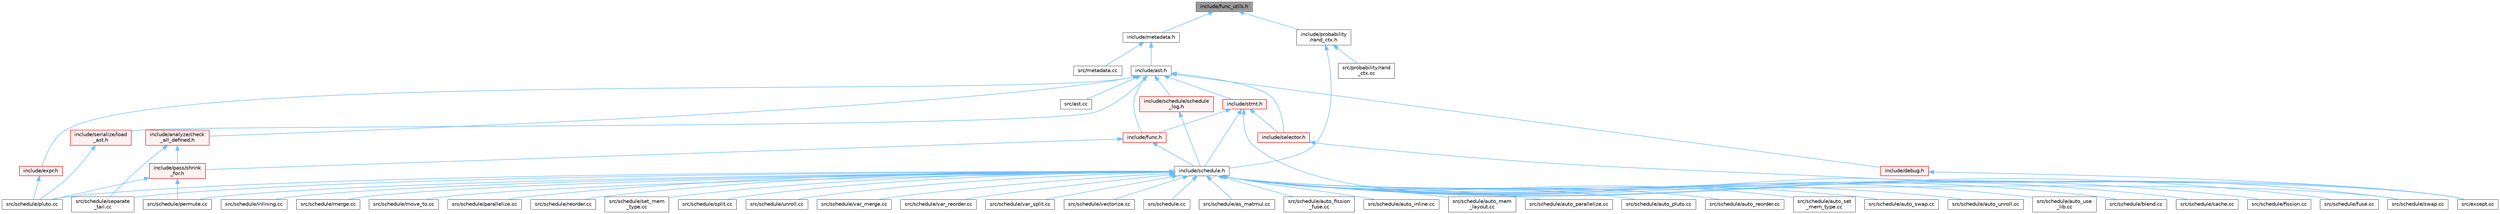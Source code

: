 digraph "include/func_utils.h"
{
 // LATEX_PDF_SIZE
  bgcolor="transparent";
  edge [fontname=Helvetica,fontsize=10,labelfontname=Helvetica,labelfontsize=10];
  node [fontname=Helvetica,fontsize=10,shape=box,height=0.2,width=0.4];
  Node1 [label="include/func_utils.h",height=0.2,width=0.4,color="gray40", fillcolor="grey60", style="filled", fontcolor="black",tooltip=" "];
  Node1 -> Node2 [dir="back",color="steelblue1",style="solid"];
  Node2 [label="include/metadata.h",height=0.2,width=0.4,color="grey40", fillcolor="white", style="filled",URL="$metadata_8h.html",tooltip=" "];
  Node2 -> Node3 [dir="back",color="steelblue1",style="solid"];
  Node3 [label="include/ast.h",height=0.2,width=0.4,color="grey40", fillcolor="white", style="filled",URL="$ast_8h.html",tooltip=" "];
  Node3 -> Node4 [dir="back",color="steelblue1",style="solid"];
  Node4 [label="include/analyze/check\l_all_defined.h",height=0.2,width=0.4,color="red", fillcolor="#FFF0F0", style="filled",URL="$check__all__defined_8h.html",tooltip=" "];
  Node4 -> Node5 [dir="back",color="steelblue1",style="solid"];
  Node5 [label="include/pass/shrink\l_for.h",height=0.2,width=0.4,color="red", fillcolor="#FFF0F0", style="filled",URL="$shrink__for_8h.html",tooltip=" "];
  Node5 -> Node9 [dir="back",color="steelblue1",style="solid"];
  Node9 [label="src/schedule/permute.cc",height=0.2,width=0.4,color="grey40", fillcolor="white", style="filled",URL="$permute_8cc.html",tooltip=" "];
  Node5 -> Node10 [dir="back",color="steelblue1",style="solid"];
  Node10 [label="src/schedule/pluto.cc",height=0.2,width=0.4,color="grey40", fillcolor="white", style="filled",URL="$pluto_8cc.html",tooltip=" "];
  Node4 -> Node34 [dir="back",color="steelblue1",style="solid"];
  Node34 [label="src/schedule/separate\l_tail.cc",height=0.2,width=0.4,color="grey40", fillcolor="white", style="filled",URL="$separate__tail_8cc.html",tooltip=" "];
  Node3 -> Node49 [dir="back",color="steelblue1",style="solid"];
  Node49 [label="include/debug.h",height=0.2,width=0.4,color="red", fillcolor="#FFF0F0", style="filled",URL="$debug_8h.html",tooltip=" "];
  Node49 -> Node13 [dir="back",color="steelblue1",style="solid"];
  Node13 [label="src/except.cc",height=0.2,width=0.4,color="grey40", fillcolor="white", style="filled",URL="$except_8cc.html",tooltip=" "];
  Node3 -> Node221 [dir="back",color="steelblue1",style="solid"];
  Node221 [label="include/expr.h",height=0.2,width=0.4,color="red", fillcolor="#FFF0F0", style="filled",URL="$expr_8h.html",tooltip=" "];
  Node221 -> Node10 [dir="back",color="steelblue1",style="solid"];
  Node3 -> Node234 [dir="back",color="steelblue1",style="solid"];
  Node234 [label="include/func.h",height=0.2,width=0.4,color="red", fillcolor="#FFF0F0", style="filled",URL="$func_8h.html",tooltip=" "];
  Node234 -> Node5 [dir="back",color="steelblue1",style="solid"];
  Node234 -> Node12 [dir="back",color="steelblue1",style="solid"];
  Node12 [label="include/schedule.h",height=0.2,width=0.4,color="grey40", fillcolor="white", style="filled",URL="$schedule_8h.html",tooltip=" "];
  Node12 -> Node13 [dir="back",color="steelblue1",style="solid"];
  Node12 -> Node7 [dir="back",color="steelblue1",style="solid"];
  Node7 [label="src/schedule.cc",height=0.2,width=0.4,color="grey40", fillcolor="white", style="filled",URL="$schedule_8cc.html",tooltip=" "];
  Node12 -> Node14 [dir="back",color="steelblue1",style="solid"];
  Node14 [label="src/schedule/as_matmul.cc",height=0.2,width=0.4,color="grey40", fillcolor="white", style="filled",URL="$as__matmul_8cc.html",tooltip=" "];
  Node12 -> Node15 [dir="back",color="steelblue1",style="solid"];
  Node15 [label="src/schedule/auto_fission\l_fuse.cc",height=0.2,width=0.4,color="grey40", fillcolor="white", style="filled",URL="$auto__fission__fuse_8cc.html",tooltip=" "];
  Node12 -> Node16 [dir="back",color="steelblue1",style="solid"];
  Node16 [label="src/schedule/auto_inline.cc",height=0.2,width=0.4,color="grey40", fillcolor="white", style="filled",URL="$auto__inline_8cc.html",tooltip=" "];
  Node12 -> Node17 [dir="back",color="steelblue1",style="solid"];
  Node17 [label="src/schedule/auto_mem\l_layout.cc",height=0.2,width=0.4,color="grey40", fillcolor="white", style="filled",URL="$auto__mem__layout_8cc.html",tooltip=" "];
  Node12 -> Node18 [dir="back",color="steelblue1",style="solid"];
  Node18 [label="src/schedule/auto_parallelize.cc",height=0.2,width=0.4,color="grey40", fillcolor="white", style="filled",URL="$auto__parallelize_8cc.html",tooltip=" "];
  Node12 -> Node19 [dir="back",color="steelblue1",style="solid"];
  Node19 [label="src/schedule/auto_pluto.cc",height=0.2,width=0.4,color="grey40", fillcolor="white", style="filled",URL="$auto__pluto_8cc.html",tooltip=" "];
  Node12 -> Node20 [dir="back",color="steelblue1",style="solid"];
  Node20 [label="src/schedule/auto_reorder.cc",height=0.2,width=0.4,color="grey40", fillcolor="white", style="filled",URL="$auto__reorder_8cc.html",tooltip=" "];
  Node12 -> Node21 [dir="back",color="steelblue1",style="solid"];
  Node21 [label="src/schedule/auto_set\l_mem_type.cc",height=0.2,width=0.4,color="grey40", fillcolor="white", style="filled",URL="$auto__set__mem__type_8cc.html",tooltip=" "];
  Node12 -> Node22 [dir="back",color="steelblue1",style="solid"];
  Node22 [label="src/schedule/auto_swap.cc",height=0.2,width=0.4,color="grey40", fillcolor="white", style="filled",URL="$auto__swap_8cc.html",tooltip=" "];
  Node12 -> Node23 [dir="back",color="steelblue1",style="solid"];
  Node23 [label="src/schedule/auto_unroll.cc",height=0.2,width=0.4,color="grey40", fillcolor="white", style="filled",URL="$auto__unroll_8cc.html",tooltip=" "];
  Node12 -> Node24 [dir="back",color="steelblue1",style="solid"];
  Node24 [label="src/schedule/auto_use\l_lib.cc",height=0.2,width=0.4,color="grey40", fillcolor="white", style="filled",URL="$auto__use__lib_8cc.html",tooltip=" "];
  Node12 -> Node25 [dir="back",color="steelblue1",style="solid"];
  Node25 [label="src/schedule/blend.cc",height=0.2,width=0.4,color="grey40", fillcolor="white", style="filled",URL="$blend_8cc.html",tooltip=" "];
  Node12 -> Node26 [dir="back",color="steelblue1",style="solid"];
  Node26 [label="src/schedule/cache.cc",height=0.2,width=0.4,color="grey40", fillcolor="white", style="filled",URL="$cache_8cc.html",tooltip=" "];
  Node12 -> Node27 [dir="back",color="steelblue1",style="solid"];
  Node27 [label="src/schedule/fission.cc",height=0.2,width=0.4,color="grey40", fillcolor="white", style="filled",URL="$fission_8cc.html",tooltip=" "];
  Node12 -> Node28 [dir="back",color="steelblue1",style="solid"];
  Node28 [label="src/schedule/fuse.cc",height=0.2,width=0.4,color="grey40", fillcolor="white", style="filled",URL="$fuse_8cc.html",tooltip=" "];
  Node12 -> Node29 [dir="back",color="steelblue1",style="solid"];
  Node29 [label="src/schedule/inlining.cc",height=0.2,width=0.4,color="grey40", fillcolor="white", style="filled",URL="$inlining_8cc.html",tooltip=" "];
  Node12 -> Node30 [dir="back",color="steelblue1",style="solid"];
  Node30 [label="src/schedule/merge.cc",height=0.2,width=0.4,color="grey40", fillcolor="white", style="filled",URL="$merge_8cc.html",tooltip=" "];
  Node12 -> Node31 [dir="back",color="steelblue1",style="solid"];
  Node31 [label="src/schedule/move_to.cc",height=0.2,width=0.4,color="grey40", fillcolor="white", style="filled",URL="$move__to_8cc.html",tooltip=" "];
  Node12 -> Node32 [dir="back",color="steelblue1",style="solid"];
  Node32 [label="src/schedule/parallelize.cc",height=0.2,width=0.4,color="grey40", fillcolor="white", style="filled",URL="$parallelize_8cc.html",tooltip=" "];
  Node12 -> Node9 [dir="back",color="steelblue1",style="solid"];
  Node12 -> Node10 [dir="back",color="steelblue1",style="solid"];
  Node12 -> Node33 [dir="back",color="steelblue1",style="solid"];
  Node33 [label="src/schedule/reorder.cc",height=0.2,width=0.4,color="grey40", fillcolor="white", style="filled",URL="$reorder_8cc.html",tooltip=" "];
  Node12 -> Node34 [dir="back",color="steelblue1",style="solid"];
  Node12 -> Node35 [dir="back",color="steelblue1",style="solid"];
  Node35 [label="src/schedule/set_mem\l_type.cc",height=0.2,width=0.4,color="grey40", fillcolor="white", style="filled",URL="$set__mem__type_8cc.html",tooltip=" "];
  Node12 -> Node36 [dir="back",color="steelblue1",style="solid"];
  Node36 [label="src/schedule/split.cc",height=0.2,width=0.4,color="grey40", fillcolor="white", style="filled",URL="$split_8cc.html",tooltip=" "];
  Node12 -> Node37 [dir="back",color="steelblue1",style="solid"];
  Node37 [label="src/schedule/swap.cc",height=0.2,width=0.4,color="grey40", fillcolor="white", style="filled",URL="$swap_8cc.html",tooltip=" "];
  Node12 -> Node38 [dir="back",color="steelblue1",style="solid"];
  Node38 [label="src/schedule/unroll.cc",height=0.2,width=0.4,color="grey40", fillcolor="white", style="filled",URL="$unroll_8cc.html",tooltip=" "];
  Node12 -> Node39 [dir="back",color="steelblue1",style="solid"];
  Node39 [label="src/schedule/var_merge.cc",height=0.2,width=0.4,color="grey40", fillcolor="white", style="filled",URL="$var__merge_8cc.html",tooltip=" "];
  Node12 -> Node40 [dir="back",color="steelblue1",style="solid"];
  Node40 [label="src/schedule/var_reorder.cc",height=0.2,width=0.4,color="grey40", fillcolor="white", style="filled",URL="$var__reorder_8cc.html",tooltip=" "];
  Node12 -> Node41 [dir="back",color="steelblue1",style="solid"];
  Node41 [label="src/schedule/var_split.cc",height=0.2,width=0.4,color="grey40", fillcolor="white", style="filled",URL="$var__split_8cc.html",tooltip=" "];
  Node12 -> Node42 [dir="back",color="steelblue1",style="solid"];
  Node42 [label="src/schedule/vectorize.cc",height=0.2,width=0.4,color="grey40", fillcolor="white", style="filled",URL="$vectorize_8cc.html",tooltip=" "];
  Node3 -> Node241 [dir="back",color="steelblue1",style="solid"];
  Node241 [label="include/schedule/schedule\l_log.h",height=0.2,width=0.4,color="red", fillcolor="#FFF0F0", style="filled",URL="$schedule__log_8h.html",tooltip=" "];
  Node241 -> Node12 [dir="back",color="steelblue1",style="solid"];
  Node3 -> Node254 [dir="back",color="steelblue1",style="solid"];
  Node254 [label="include/selector.h",height=0.2,width=0.4,color="red", fillcolor="#FFF0F0", style="filled",URL="$selector_8h.html",tooltip=" "];
  Node254 -> Node37 [dir="back",color="steelblue1",style="solid"];
  Node3 -> Node272 [dir="back",color="steelblue1",style="solid"];
  Node272 [label="include/serialize/load\l_ast.h",height=0.2,width=0.4,color="red", fillcolor="#FFF0F0", style="filled",URL="$load__ast_8h.html",tooltip=" "];
  Node272 -> Node10 [dir="back",color="steelblue1",style="solid"];
  Node3 -> Node225 [dir="back",color="steelblue1",style="solid"];
  Node225 [label="include/stmt.h",height=0.2,width=0.4,color="red", fillcolor="#FFF0F0", style="filled",URL="$stmt_8h.html",tooltip=" "];
  Node225 -> Node234 [dir="back",color="steelblue1",style="solid"];
  Node225 -> Node12 [dir="back",color="steelblue1",style="solid"];
  Node225 -> Node254 [dir="back",color="steelblue1",style="solid"];
  Node225 -> Node13 [dir="back",color="steelblue1",style="solid"];
  Node3 -> Node166 [dir="back",color="steelblue1",style="solid"];
  Node166 [label="src/ast.cc",height=0.2,width=0.4,color="grey40", fillcolor="white", style="filled",URL="$ast_8cc.html",tooltip=" "];
  Node2 -> Node247 [dir="back",color="steelblue1",style="solid"];
  Node247 [label="src/metadata.cc",height=0.2,width=0.4,color="grey40", fillcolor="white", style="filled",URL="$metadata_8cc.html",tooltip=" "];
  Node1 -> Node170 [dir="back",color="steelblue1",style="solid"];
  Node170 [label="include/probability\l/rand_ctx.h",height=0.2,width=0.4,color="grey40", fillcolor="white", style="filled",URL="$rand__ctx_8h.html",tooltip=" "];
  Node170 -> Node12 [dir="back",color="steelblue1",style="solid"];
  Node170 -> Node171 [dir="back",color="steelblue1",style="solid"];
  Node171 [label="src/probability/rand\l_ctx.cc",height=0.2,width=0.4,color="grey40", fillcolor="white", style="filled",URL="$rand__ctx_8cc.html",tooltip=" "];
}

